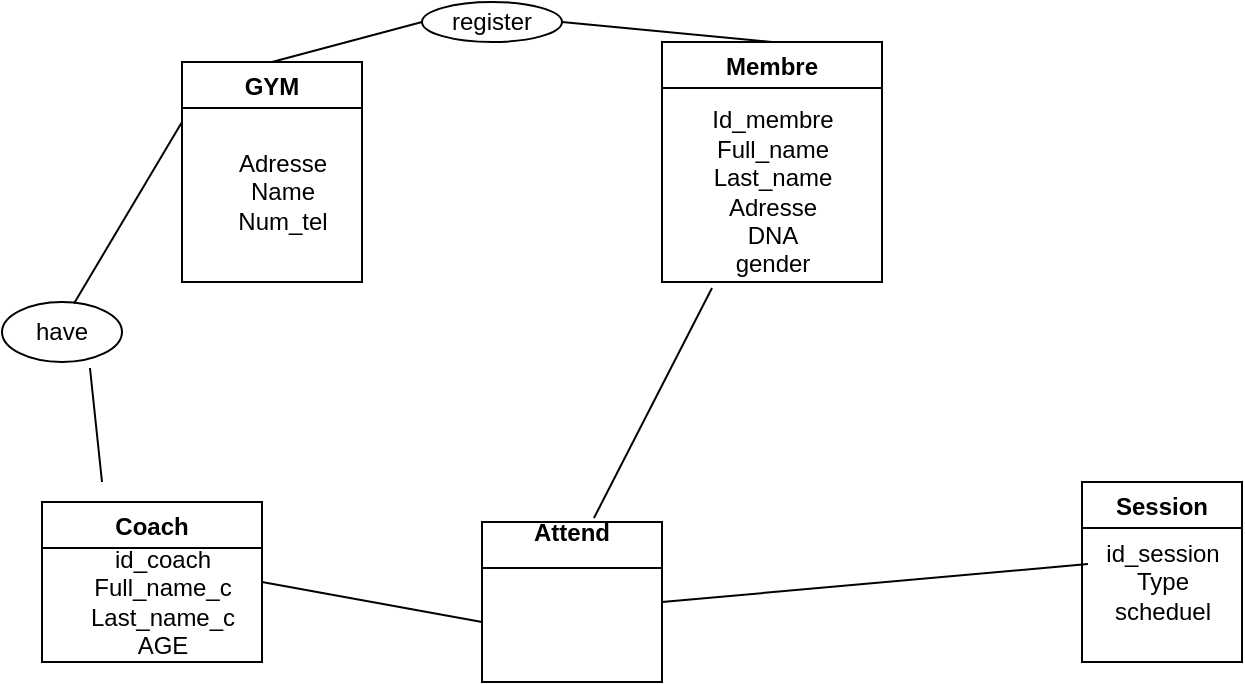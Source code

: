 <mxfile>
    <diagram id="aiH7TpTWmKNrRUCy2Aa0" name="Page-1">
        <mxGraphModel dx="650" dy="478" grid="1" gridSize="10" guides="1" tooltips="1" connect="1" arrows="1" fold="1" page="1" pageScale="1" pageWidth="827" pageHeight="1169" math="0" shadow="0">
            <root>
                <mxCell id="0"/>
                <mxCell id="1" parent="0"/>
                <mxCell id="2" value="have" style="ellipse;whiteSpace=wrap;html=1;" vertex="1" parent="1">
                    <mxGeometry y="160" width="60" height="30" as="geometry"/>
                </mxCell>
                <mxCell id="3" value="GYM" style="swimlane;" vertex="1" parent="1">
                    <mxGeometry x="90" y="40" width="90" height="110" as="geometry"/>
                </mxCell>
                <mxCell id="4" value="Adresse&lt;br&gt;Name&lt;br&gt;Num_tel" style="text;html=1;align=center;verticalAlign=middle;resizable=0;points=[];autosize=1;strokeColor=none;fillColor=none;" vertex="1" parent="3">
                    <mxGeometry x="20" y="40" width="60" height="50" as="geometry"/>
                </mxCell>
                <mxCell id="8" value="" style="endArrow=none;html=1;exitX=0.6;exitY=0.025;exitDx=0;exitDy=0;exitPerimeter=0;" edge="1" parent="1" source="2">
                    <mxGeometry width="50" height="50" relative="1" as="geometry">
                        <mxPoint x="50" y="150" as="sourcePoint"/>
                        <mxPoint x="90" y="70" as="targetPoint"/>
                    </mxGeometry>
                </mxCell>
                <mxCell id="9" value="Membre" style="swimlane;" vertex="1" parent="1">
                    <mxGeometry x="330" y="30" width="110" height="120" as="geometry"/>
                </mxCell>
                <mxCell id="10" value="Id_membre&lt;br&gt;Full_name&lt;br&gt;Last_name&lt;br&gt;Adresse&lt;br&gt;DNA&lt;br&gt;gender" style="text;html=1;align=center;verticalAlign=middle;resizable=0;points=[];autosize=1;strokeColor=none;fillColor=none;" vertex="1" parent="9">
                    <mxGeometry x="15" y="30" width="80" height="90" as="geometry"/>
                </mxCell>
                <mxCell id="11" value="register" style="ellipse;whiteSpace=wrap;html=1;" vertex="1" parent="1">
                    <mxGeometry x="210" y="10" width="70" height="20" as="geometry"/>
                </mxCell>
                <mxCell id="15" value="Attend&#10;" style="swimlane;" vertex="1" parent="1">
                    <mxGeometry x="240" y="270" width="90" height="80" as="geometry"/>
                </mxCell>
                <mxCell id="17" value="Session" style="swimlane;" vertex="1" parent="1">
                    <mxGeometry x="540" y="250" width="80" height="90" as="geometry"/>
                </mxCell>
                <mxCell id="19" value="id_session&lt;br&gt;Type&lt;br&gt;scheduel" style="text;html=1;align=center;verticalAlign=middle;resizable=0;points=[];autosize=1;strokeColor=none;fillColor=none;" vertex="1" parent="1">
                    <mxGeometry x="545" y="275" width="70" height="50" as="geometry"/>
                </mxCell>
                <mxCell id="24" value="Coach" style="swimlane;" vertex="1" parent="1">
                    <mxGeometry x="20" y="260" width="110" height="80" as="geometry"/>
                </mxCell>
                <mxCell id="25" value="id_coach&lt;br&gt;Full_name_c&lt;br&gt;Last_name_c&lt;br&gt;AGE" style="text;html=1;align=center;verticalAlign=middle;resizable=0;points=[];autosize=1;strokeColor=none;fillColor=none;" vertex="1" parent="1">
                    <mxGeometry x="35" y="280" width="90" height="60" as="geometry"/>
                </mxCell>
                <mxCell id="26" value="" style="endArrow=none;html=1;entryX=0.733;entryY=1.1;entryDx=0;entryDy=0;entryPerimeter=0;" edge="1" parent="1" target="2">
                    <mxGeometry width="50" height="50" relative="1" as="geometry">
                        <mxPoint x="50" y="250" as="sourcePoint"/>
                        <mxPoint x="360" y="120" as="targetPoint"/>
                    </mxGeometry>
                </mxCell>
                <mxCell id="27" value="" style="endArrow=none;html=1;entryX=1;entryY=0.5;entryDx=0;entryDy=0;" edge="1" parent="1" target="24">
                    <mxGeometry width="50" height="50" relative="1" as="geometry">
                        <mxPoint x="240" y="320" as="sourcePoint"/>
                        <mxPoint x="360" y="120" as="targetPoint"/>
                    </mxGeometry>
                </mxCell>
                <mxCell id="28" value="" style="endArrow=none;html=1;entryX=-0.029;entryY=0.32;entryDx=0;entryDy=0;entryPerimeter=0;exitX=1;exitY=0.5;exitDx=0;exitDy=0;" edge="1" parent="1" source="15" target="19">
                    <mxGeometry width="50" height="50" relative="1" as="geometry">
                        <mxPoint x="310" y="170" as="sourcePoint"/>
                        <mxPoint x="360" y="120" as="targetPoint"/>
                    </mxGeometry>
                </mxCell>
                <mxCell id="29" value="" style="endArrow=none;html=1;entryX=0.125;entryY=1.033;entryDx=0;entryDy=0;entryPerimeter=0;exitX=0.622;exitY=-0.025;exitDx=0;exitDy=0;exitPerimeter=0;" edge="1" parent="1" source="15" target="10">
                    <mxGeometry width="50" height="50" relative="1" as="geometry">
                        <mxPoint x="310" y="170" as="sourcePoint"/>
                        <mxPoint x="360" y="120" as="targetPoint"/>
                    </mxGeometry>
                </mxCell>
                <mxCell id="30" value="" style="endArrow=none;html=1;entryX=0;entryY=0.5;entryDx=0;entryDy=0;exitX=0.5;exitY=0;exitDx=0;exitDy=0;" edge="1" parent="1" source="3" target="11">
                    <mxGeometry width="50" height="50" relative="1" as="geometry">
                        <mxPoint x="310" y="170" as="sourcePoint"/>
                        <mxPoint x="360" y="120" as="targetPoint"/>
                    </mxGeometry>
                </mxCell>
                <mxCell id="31" value="" style="endArrow=none;html=1;entryX=1;entryY=0.5;entryDx=0;entryDy=0;exitX=0.5;exitY=0;exitDx=0;exitDy=0;" edge="1" parent="1" source="9" target="11">
                    <mxGeometry width="50" height="50" relative="1" as="geometry">
                        <mxPoint x="310" y="170" as="sourcePoint"/>
                        <mxPoint x="360" y="120" as="targetPoint"/>
                    </mxGeometry>
                </mxCell>
            </root>
        </mxGraphModel>
    </diagram>
</mxfile>